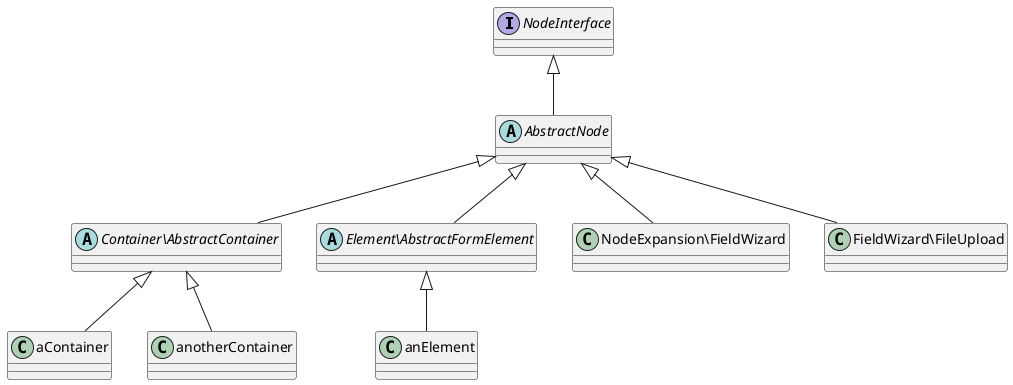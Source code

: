 @startuml
interface NodeInterface
abstract class AbstractNode
abstract class Container\AbstractContainer
abstract class Element\AbstractFormElement
NodeInterface <|-- AbstractNode
AbstractNode <|-- Container\AbstractContainer
AbstractNode <|-- Element\AbstractFormElement
AbstractNode <|-- NodeExpansion\FieldWizard
AbstractNode <|-- FieldWizard\FileUpload
Container\AbstractContainer <|-- aContainer
Container\AbstractContainer <|-- anotherContainer
Element\AbstractFormElement <|-- anElement
@enduml
